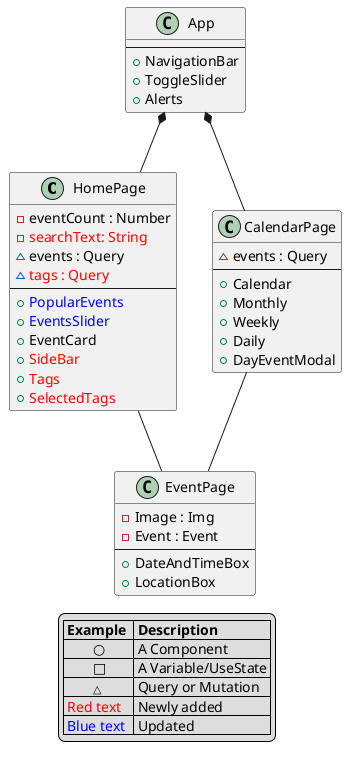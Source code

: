 @startuml FrontEndClassDiagram
class HomePage {
    - eventCount : Number
    - <color:red>searchText: String
    ~ events : Query
    ~ <color:red>tags : Query
    --
    + <color:blue>PopularEvents
    + <color:blue>EventsSlider
    + EventCard
    + <color:red>SideBar
    + <color:red>Tags 
    + <color:red>SelectedTags
}

class App {
    --
    + NavigationBar
    + ToggleSlider
    + Alerts
}
class CalendarPage {
    ~ events : Query
    --
    + Calendar
    + Monthly
    + Weekly
    + Daily
    + DayEventModal
}
class EventPage {
    -Image : Img
    -Event : Event
    --
    + DateAndTimeBox
    + LocationBox
}

App*-- HomePage 
App*-- CalendarPage   
HomePage-- EventPage
CalendarPage-- EventPage

legend
    |= Example  |= Description |
    |        ○ | A Component |
    |        □ | A Variable/UseState |
    |        <size:11>△ | Query or Mutation |
    |<color:red> Red text | Newly added|
    |<color:blue> Blue text | Updated |
endlegend
@enduml


class AddEventPage {
}
class VerifyPage {
}
class AccountPage {
}
class LoginPage {
    }
